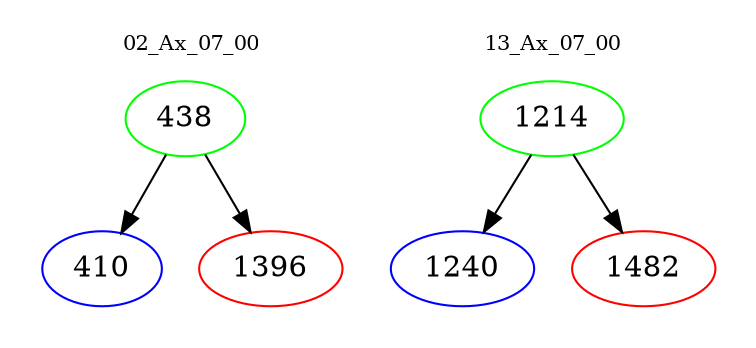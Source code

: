 digraph{
subgraph cluster_0 {
color = white
label = "02_Ax_07_00";
fontsize=10;
T0_438 [label="438", color="green"]
T0_438 -> T0_410 [color="black"]
T0_410 [label="410", color="blue"]
T0_438 -> T0_1396 [color="black"]
T0_1396 [label="1396", color="red"]
}
subgraph cluster_1 {
color = white
label = "13_Ax_07_00";
fontsize=10;
T1_1214 [label="1214", color="green"]
T1_1214 -> T1_1240 [color="black"]
T1_1240 [label="1240", color="blue"]
T1_1214 -> T1_1482 [color="black"]
T1_1482 [label="1482", color="red"]
}
}
